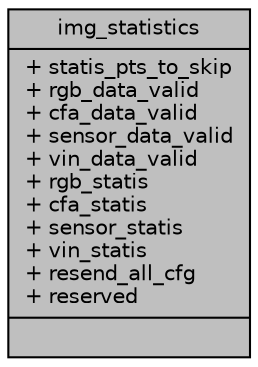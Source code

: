 digraph "img_statistics"
{
 // INTERACTIVE_SVG=YES
 // LATEX_PDF_SIZE
  bgcolor="transparent";
  edge [fontname="Helvetica",fontsize="10",labelfontname="Helvetica",labelfontsize="10"];
  node [fontname="Helvetica",fontsize="10",shape=record];
  Node1 [label="{img_statistics\n|+ statis_pts_to_skip\l+ rgb_data_valid\l+ cfa_data_valid\l+ sensor_data_valid\l+ vin_data_valid\l+ rgb_statis\l+ cfa_statis\l+ sensor_statis\l+ vin_statis\l+ resend_all_cfg\l+ reserved\l|}",height=0.2,width=0.4,color="black", fillcolor="grey75", style="filled", fontcolor="black",tooltip="Description of AAA statistical data."];
}
